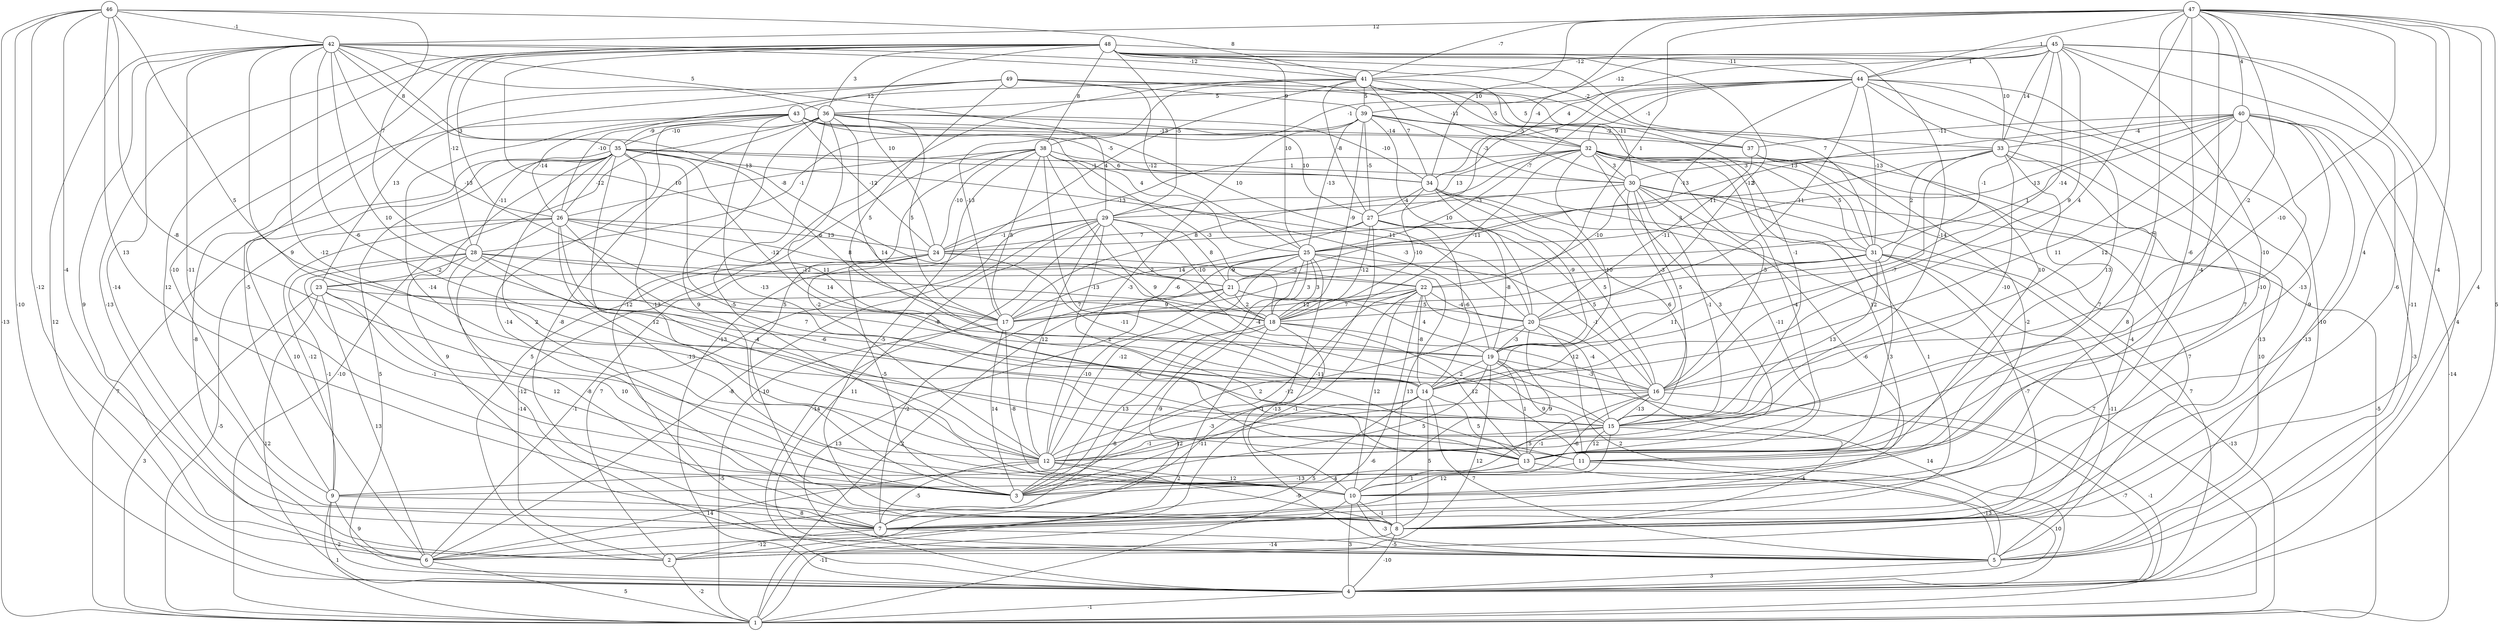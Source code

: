 graph { 
	 fontname="Helvetica,Arial,sans-serif" 
	 node [shape = circle]; 
	 49 -- 9 [label = "-5"];
	 49 -- 19 [label = "5"];
	 49 -- 23 [label = "13"];
	 49 -- 25 [label = "-12"];
	 49 -- 31 [label = "13"];
	 49 -- 33 [label = "5"];
	 49 -- 39 [label = "-9"];
	 49 -- 43 [label = "12"];
	 48 -- 2 [label = "-13"];
	 48 -- 7 [label = "12"];
	 48 -- 9 [label = "-10"];
	 48 -- 15 [label = "-14"];
	 48 -- 18 [label = "10"];
	 48 -- 20 [label = "3"];
	 48 -- 24 [label = "10"];
	 48 -- 25 [label = "10"];
	 48 -- 26 [label = "3"];
	 48 -- 28 [label = "-12"];
	 48 -- 29 [label = "-5"];
	 48 -- 31 [label = "7"];
	 48 -- 33 [label = "10"];
	 48 -- 36 [label = "3"];
	 48 -- 37 [label = "-2"];
	 48 -- 38 [label = "8"];
	 48 -- 44 [label = "-11"];
	 47 -- 3 [label = "-6"];
	 47 -- 4 [label = "5"];
	 47 -- 5 [label = "4"];
	 47 -- 7 [label = "-4"];
	 47 -- 8 [label = "-4"];
	 47 -- 10 [label = "4"];
	 47 -- 12 [label = "7"];
	 47 -- 14 [label = "4"];
	 47 -- 15 [label = "-10"];
	 47 -- 16 [label = "-2"];
	 47 -- 22 [label = "1"];
	 47 -- 27 [label = "-4"];
	 47 -- 34 [label = "10"];
	 47 -- 40 [label = "4"];
	 47 -- 41 [label = "-7"];
	 47 -- 42 [label = "12"];
	 47 -- 44 [label = "1"];
	 46 -- 1 [label = "-13"];
	 46 -- 3 [label = "13"];
	 46 -- 4 [label = "-10"];
	 46 -- 6 [label = "-12"];
	 46 -- 7 [label = "-4"];
	 46 -- 12 [label = "-8"];
	 46 -- 16 [label = "5"];
	 46 -- 28 [label = "7"];
	 46 -- 41 [label = "8"];
	 46 -- 42 [label = "-1"];
	 45 -- 4 [label = "4"];
	 45 -- 5 [label = "-11"];
	 45 -- 8 [label = "-6"];
	 45 -- 13 [label = "-10"];
	 45 -- 18 [label = "-1"];
	 45 -- 19 [label = "9"];
	 45 -- 20 [label = "-14"];
	 45 -- 33 [label = "14"];
	 45 -- 34 [label = "4"];
	 45 -- 39 [label = "-12"];
	 45 -- 41 [label = "-12"];
	 45 -- 44 [label = "1"];
	 44 -- 5 [label = "-10"];
	 44 -- 7 [label = "7"];
	 44 -- 8 [label = "-9"];
	 44 -- 13 [label = "13"];
	 44 -- 17 [label = "11"];
	 44 -- 21 [label = "-13"];
	 44 -- 25 [label = "-7"];
	 44 -- 31 [label = "-13"];
	 44 -- 32 [label = "-1"];
	 44 -- 34 [label = "9"];
	 44 -- 36 [label = "5"];
	 44 -- 38 [label = "-1"];
	 43 -- 2 [label = "-8"];
	 43 -- 8 [label = "-14"];
	 43 -- 12 [label = "-14"];
	 43 -- 13 [label = "-13"];
	 43 -- 24 [label = "-12"];
	 43 -- 25 [label = "4"];
	 43 -- 26 [label = "-14"];
	 43 -- 32 [label = "-13"];
	 43 -- 34 [label = "-5"];
	 43 -- 35 [label = "-9"];
	 43 -- 37 [label = "-14"];
	 42 -- 3 [label = "-11"];
	 42 -- 4 [label = "12"];
	 42 -- 6 [label = "9"];
	 42 -- 7 [label = "-14"];
	 42 -- 11 [label = "-12"];
	 42 -- 12 [label = "9"];
	 42 -- 14 [label = "10"];
	 42 -- 15 [label = "-6"];
	 42 -- 17 [label = "-13"];
	 42 -- 20 [label = "10"];
	 42 -- 21 [label = "13"];
	 42 -- 30 [label = "-11"];
	 42 -- 35 [label = "8"];
	 42 -- 36 [label = "5"];
	 42 -- 41 [label = "-12"];
	 41 -- 4 [label = "-13"];
	 41 -- 7 [label = "-12"];
	 41 -- 11 [label = "10"];
	 41 -- 15 [label = "-1"];
	 41 -- 17 [label = "-13"];
	 41 -- 26 [label = "-10"];
	 41 -- 27 [label = "-8"];
	 41 -- 30 [label = "-11"];
	 41 -- 32 [label = "-5"];
	 41 -- 34 [label = "7"];
	 41 -- 39 [label = "5"];
	 40 -- 1 [label = "-14"];
	 40 -- 2 [label = "-13"];
	 40 -- 4 [label = "-3"];
	 40 -- 12 [label = "-10"];
	 40 -- 13 [label = "-13"];
	 40 -- 14 [label = "11"];
	 40 -- 16 [label = "12"];
	 40 -- 21 [label = "1"];
	 40 -- 24 [label = "-12"];
	 40 -- 25 [label = "-13"];
	 40 -- 33 [label = "-4"];
	 40 -- 37 [label = "-11"];
	 39 -- 12 [label = "-3"];
	 39 -- 18 [label = "-9"];
	 39 -- 20 [label = "10"];
	 39 -- 25 [label = "-13"];
	 39 -- 27 [label = "-5"];
	 39 -- 28 [label = "-1"];
	 39 -- 30 [label = "-3"];
	 39 -- 32 [label = "-5"];
	 39 -- 37 [label = "-2"];
	 38 -- 2 [label = "5"];
	 38 -- 8 [label = "-5"];
	 38 -- 11 [label = "7"];
	 38 -- 12 [label = "-2"];
	 38 -- 15 [label = "9"];
	 38 -- 17 [label = "5"];
	 38 -- 18 [label = "-3"];
	 38 -- 19 [label = "-3"];
	 38 -- 24 [label = "-10"];
	 38 -- 26 [label = "-8"];
	 38 -- 34 [label = "6"];
	 37 -- 5 [label = "10"];
	 37 -- 10 [label = "-2"];
	 37 -- 20 [label = "-11"];
	 36 -- 1 [label = "-10"];
	 36 -- 3 [label = "9"];
	 36 -- 7 [label = "-8"];
	 36 -- 10 [label = "-5"];
	 36 -- 13 [label = "14"];
	 36 -- 14 [label = "14"];
	 36 -- 17 [label = "5"];
	 36 -- 27 [label = "10"];
	 36 -- 29 [label = "4"];
	 36 -- 34 [label = "-10"];
	 36 -- 35 [label = "-10"];
	 35 -- 1 [label = "7"];
	 35 -- 3 [label = "2"];
	 35 -- 4 [label = "5"];
	 35 -- 5 [label = "9"];
	 35 -- 6 [label = "10"];
	 35 -- 10 [label = "12"];
	 35 -- 11 [label = "5"];
	 35 -- 12 [label = "-13"];
	 35 -- 17 [label = "-6"];
	 35 -- 19 [label = "-12"];
	 35 -- 20 [label = "11"];
	 35 -- 26 [label = "-12"];
	 35 -- 28 [label = "-11"];
	 35 -- 30 [label = "1"];
	 35 -- 34 [label = "-1"];
	 34 -- 1 [label = "7"];
	 34 -- 15 [label = "6"];
	 34 -- 16 [label = "5"];
	 34 -- 18 [label = "-10"];
	 34 -- 19 [label = "-9"];
	 34 -- 27 [label = "-4"];
	 34 -- 31 [label = "3"];
	 33 -- 7 [label = "-13"];
	 33 -- 10 [label = "8"];
	 33 -- 11 [label = "7"];
	 33 -- 15 [label = "-10"];
	 33 -- 16 [label = "-7"];
	 33 -- 25 [label = "-11"];
	 33 -- 30 [label = "3"];
	 33 -- 31 [label = "2"];
	 32 -- 5 [label = "7"];
	 32 -- 8 [label = "-4"];
	 32 -- 11 [label = "12"];
	 32 -- 12 [label = "3"];
	 32 -- 13 [label = "-4"];
	 32 -- 14 [label = "10"];
	 32 -- 16 [label = "-5"];
	 32 -- 17 [label = "8"];
	 32 -- 18 [label = "-11"];
	 32 -- 24 [label = "-13"];
	 32 -- 29 [label = "13"];
	 32 -- 30 [label = "3"];
	 32 -- 31 [label = "5"];
	 31 -- 1 [label = "-13"];
	 31 -- 5 [label = "-11"];
	 31 -- 8 [label = "-7"];
	 31 -- 13 [label = "3"];
	 31 -- 14 [label = "11"];
	 31 -- 15 [label = "13"];
	 31 -- 17 [label = "3"];
	 31 -- 23 [label = "2"];
	 30 -- 1 [label = "-5"];
	 30 -- 4 [label = "7"];
	 30 -- 7 [label = "-6"];
	 30 -- 8 [label = "1"];
	 30 -- 13 [label = "-11"];
	 30 -- 15 [label = "-1"];
	 30 -- 16 [label = "5"];
	 30 -- 19 [label = "-3"];
	 30 -- 22 [label = "-10"];
	 30 -- 29 [label = "-3"];
	 29 -- 2 [label = "7"];
	 29 -- 4 [label = "-14"];
	 29 -- 5 [label = "11"];
	 29 -- 6 [label = "-8"];
	 29 -- 12 [label = "12"];
	 29 -- 13 [label = "2"];
	 29 -- 15 [label = "-4"];
	 29 -- 18 [label = "-10"];
	 29 -- 21 [label = "8"];
	 29 -- 24 [label = "-1"];
	 28 -- 3 [label = "-1"];
	 28 -- 8 [label = "-8"];
	 28 -- 9 [label = "-1"];
	 28 -- 14 [label = "-8"];
	 28 -- 15 [label = "-6"];
	 28 -- 18 [label = "-13"];
	 28 -- 22 [label = "-12"];
	 28 -- 23 [label = "-2"];
	 27 -- 7 [label = "-11"];
	 27 -- 14 [label = "-6"];
	 27 -- 16 [label = "5"];
	 27 -- 17 [label = "14"];
	 27 -- 18 [label = "-12"];
	 27 -- 19 [label = "-8"];
	 27 -- 24 [label = "7"];
	 26 -- 1 [label = "-5"];
	 26 -- 5 [label = "-12"];
	 26 -- 9 [label = "-12"];
	 26 -- 10 [label = "-13"];
	 26 -- 13 [label = "-4"];
	 26 -- 15 [label = "7"];
	 26 -- 17 [label = "11"];
	 26 -- 21 [label = "8"];
	 26 -- 24 [label = "13"];
	 25 -- 1 [label = "2"];
	 25 -- 2 [label = "-9"];
	 25 -- 3 [label = "-7"];
	 25 -- 5 [label = "1"];
	 25 -- 8 [label = "13"];
	 25 -- 12 [label = "-12"];
	 25 -- 16 [label = "-1"];
	 25 -- 17 [label = "-6"];
	 25 -- 18 [label = "3"];
	 25 -- 21 [label = "-9"];
	 24 -- 2 [label = "-14"];
	 24 -- 3 [label = "-5"];
	 24 -- 6 [label = "-1"];
	 24 -- 8 [label = "10"];
	 24 -- 14 [label = "-11"];
	 24 -- 22 [label = "-2"];
	 23 -- 1 [label = "3"];
	 23 -- 3 [label = "12"];
	 23 -- 4 [label = "12"];
	 23 -- 6 [label = "13"];
	 23 -- 10 [label = "10"];
	 23 -- 18 [label = "9"];
	 22 -- 1 [label = "-6"];
	 22 -- 3 [label = "-12"];
	 22 -- 7 [label = "-1"];
	 22 -- 10 [label = "12"];
	 22 -- 14 [label = "-8"];
	 22 -- 15 [label = "-4"];
	 22 -- 17 [label = "12"];
	 22 -- 18 [label = "7"];
	 22 -- 20 [label = "-4"];
	 21 -- 4 [label = "13"];
	 21 -- 7 [label = "-2"];
	 21 -- 12 [label = "-10"];
	 21 -- 18 [label = "2"];
	 21 -- 19 [label = "4"];
	 21 -- 20 [label = "5"];
	 20 -- 4 [label = "14"];
	 20 -- 5 [label = "2"];
	 20 -- 10 [label = "9"];
	 20 -- 12 [label = "2"];
	 20 -- 19 [label = "-3"];
	 19 -- 1 [label = "-1"];
	 19 -- 2 [label = "12"];
	 19 -- 3 [label = "5"];
	 19 -- 11 [label = "9"];
	 19 -- 13 [label = "1"];
	 19 -- 14 [label = "2"];
	 19 -- 16 [label = "-3"];
	 18 -- 1 [label = "2"];
	 18 -- 3 [label = "13"];
	 18 -- 6 [label = "-8"];
	 18 -- 10 [label = "-13"];
	 18 -- 13 [label = "12"];
	 18 -- 16 [label = "-12"];
	 17 -- 1 [label = "-5"];
	 17 -- 3 [label = "14"];
	 17 -- 10 [label = "-8"];
	 16 -- 3 [label = "5"];
	 16 -- 4 [label = "-7"];
	 16 -- 9 [label = "-12"];
	 16 -- 10 [label = "-6"];
	 16 -- 15 [label = "-13"];
	 15 -- 7 [label = "12"];
	 15 -- 8 [label = "-4"];
	 15 -- 11 [label = "12"];
	 15 -- 12 [label = "-1"];
	 15 -- 13 [label = "-1"];
	 14 -- 3 [label = "-11"];
	 14 -- 5 [label = "7"];
	 14 -- 6 [label = "5"];
	 14 -- 8 [label = "5"];
	 14 -- 12 [label = "-3"];
	 14 -- 13 [label = "5"];
	 13 -- 3 [label = "-13"];
	 13 -- 4 [label = "10"];
	 13 -- 10 [label = "1"];
	 12 -- 6 [label = "14"];
	 12 -- 7 [label = "-5"];
	 12 -- 8 [label = "-9"];
	 12 -- 10 [label = "12"];
	 11 -- 5 [label = "-13"];
	 11 -- 9 [label = "4"];
	 10 -- 1 [label = "-11"];
	 10 -- 4 [label = "3"];
	 10 -- 5 [label = "-3"];
	 10 -- 8 [label = "-1"];
	 9 -- 1 [label = "1"];
	 9 -- 4 [label = "-2"];
	 9 -- 6 [label = "9"];
	 9 -- 7 [label = "8"];
	 8 -- 4 [label = "-10"];
	 8 -- 6 [label = "-14"];
	 7 -- 2 [label = "-12"];
	 7 -- 5 [label = "-5"];
	 6 -- 1 [label = "5"];
	 5 -- 4 [label = "3"];
	 4 -- 1 [label = "-1"];
	 2 -- 1 [label = "-2"];
	 1;
	 2;
	 3;
	 4;
	 5;
	 6;
	 7;
	 8;
	 9;
	 10;
	 11;
	 12;
	 13;
	 14;
	 15;
	 16;
	 17;
	 18;
	 19;
	 20;
	 21;
	 22;
	 23;
	 24;
	 25;
	 26;
	 27;
	 28;
	 29;
	 30;
	 31;
	 32;
	 33;
	 34;
	 35;
	 36;
	 37;
	 38;
	 39;
	 40;
	 41;
	 42;
	 43;
	 44;
	 45;
	 46;
	 47;
	 48;
	 49;
}
